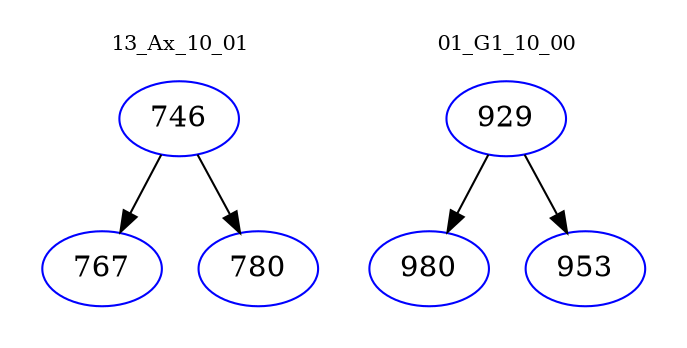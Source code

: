 digraph{
subgraph cluster_0 {
color = white
label = "13_Ax_10_01";
fontsize=10;
T0_746 [label="746", color="blue"]
T0_746 -> T0_767 [color="black"]
T0_767 [label="767", color="blue"]
T0_746 -> T0_780 [color="black"]
T0_780 [label="780", color="blue"]
}
subgraph cluster_1 {
color = white
label = "01_G1_10_00";
fontsize=10;
T1_929 [label="929", color="blue"]
T1_929 -> T1_980 [color="black"]
T1_980 [label="980", color="blue"]
T1_929 -> T1_953 [color="black"]
T1_953 [label="953", color="blue"]
}
}
